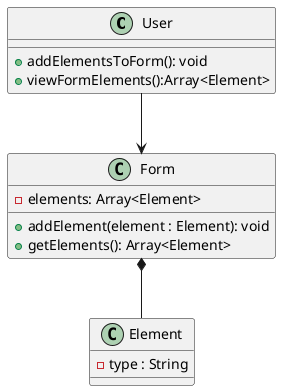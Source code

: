 @startuml
class User {
    + addElementsToForm(): void
    + viewFormElements():Array<Element>
}

class Form {
    - elements: Array<Element>
    + addElement(element : Element): void
    + getElements(): Array<Element>
}

class Element {
    - type : String
}

User --> Form
Form *-- Element
@enduml